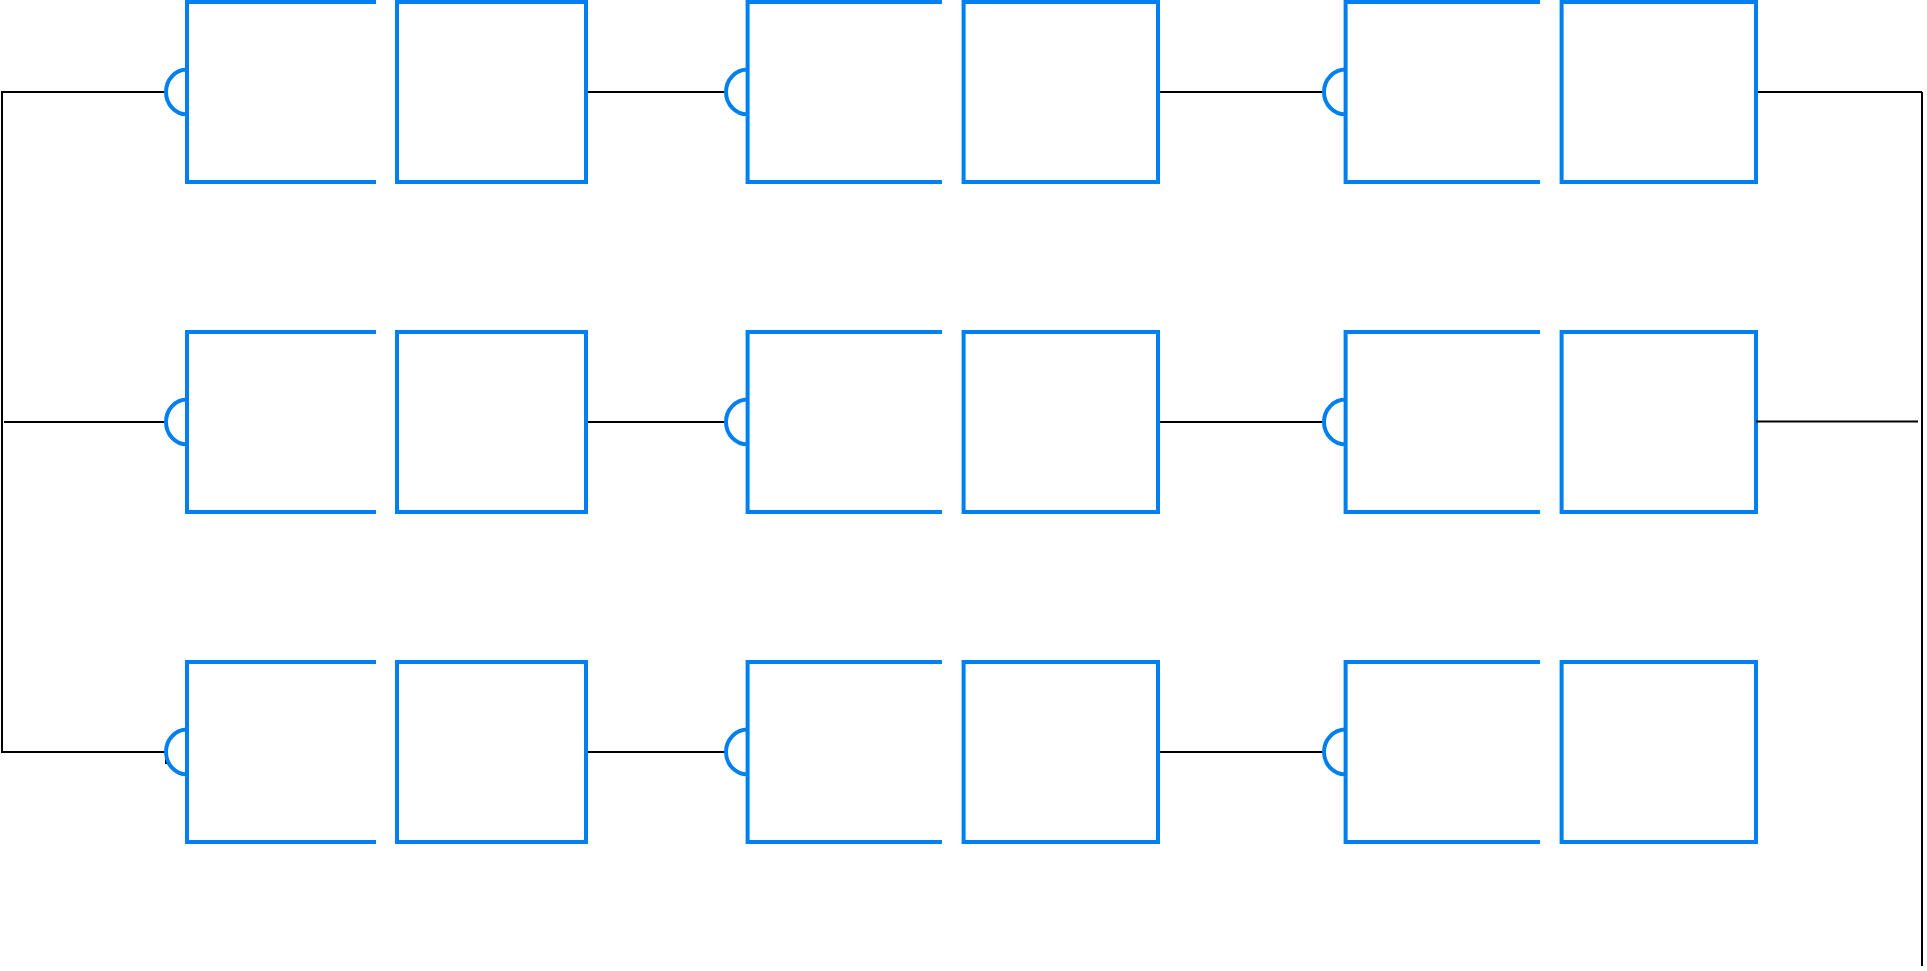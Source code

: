 <mxfile version="13.9.9" type="device"><diagram id="0d3Ok10Lg04onuyqxvQ9" name="第 1 页"><mxGraphModel dx="1422" dy="814" grid="0" gridSize="10" guides="1" tooltips="1" connect="1" arrows="1" fold="1" page="0" pageScale="1" pageWidth="827" pageHeight="1169" math="0" shadow="0"><root><mxCell id="0"/><mxCell id="1" parent="0"/><mxCell id="cSvsx9AXBTl04BQE6IOS-14" style="edgeStyle=orthogonalEdgeStyle;rounded=0;orthogonalLoop=1;jettySize=auto;html=1;entryX=1;entryY=0.433;entryDx=0;entryDy=0;entryPerimeter=0;endArrow=none;endFill=0;" edge="1" parent="1" source="cSvsx9AXBTl04BQE6IOS-1" target="cSvsx9AXBTl04BQE6IOS-4"><mxGeometry relative="1" as="geometry"><Array as="points"><mxPoint x="23" y="302"/><mxPoint x="23" y="632"/><mxPoint x="105" y="632"/></Array></mxGeometry></mxCell><mxCell id="cSvsx9AXBTl04BQE6IOS-25" value="" style="edgeStyle=none;rounded=0;orthogonalLoop=1;jettySize=auto;html=1;endArrow=none;endFill=0;" edge="1" parent="1" source="cSvsx9AXBTl04BQE6IOS-1" target="cSvsx9AXBTl04BQE6IOS-8"><mxGeometry relative="1" as="geometry"/></mxCell><mxCell id="cSvsx9AXBTl04BQE6IOS-1" value="" style="html=1;verticalLabelPosition=bottom;align=center;labelBackgroundColor=#ffffff;verticalAlign=top;strokeWidth=2;strokeColor=#0080F0;shadow=0;dashed=0;shape=mxgraph.ios7.icons.battery;rotation=-180;" vertex="1" parent="1"><mxGeometry x="105" y="257" width="210" height="90" as="geometry"/></mxCell><mxCell id="cSvsx9AXBTl04BQE6IOS-16" style="edgeStyle=none;rounded=0;orthogonalLoop=1;jettySize=auto;html=1;endArrow=none;endFill=0;" edge="1" parent="1" source="cSvsx9AXBTl04BQE6IOS-3"><mxGeometry relative="1" as="geometry"><mxPoint x="24" y="467" as="targetPoint"/></mxGeometry></mxCell><mxCell id="cSvsx9AXBTl04BQE6IOS-26" value="" style="edgeStyle=none;rounded=0;orthogonalLoop=1;jettySize=auto;html=1;endArrow=none;endFill=0;" edge="1" parent="1" source="cSvsx9AXBTl04BQE6IOS-3" target="cSvsx9AXBTl04BQE6IOS-9"><mxGeometry relative="1" as="geometry"/></mxCell><mxCell id="cSvsx9AXBTl04BQE6IOS-3" value="" style="html=1;verticalLabelPosition=bottom;align=center;labelBackgroundColor=#ffffff;verticalAlign=top;strokeWidth=2;strokeColor=#0080F0;shadow=0;dashed=0;shape=mxgraph.ios7.icons.battery;rotation=-180;" vertex="1" parent="1"><mxGeometry x="105" y="422" width="210" height="90" as="geometry"/></mxCell><mxCell id="cSvsx9AXBTl04BQE6IOS-27" value="" style="edgeStyle=none;rounded=0;orthogonalLoop=1;jettySize=auto;html=1;endArrow=none;endFill=0;" edge="1" parent="1" source="cSvsx9AXBTl04BQE6IOS-4" target="cSvsx9AXBTl04BQE6IOS-10"><mxGeometry relative="1" as="geometry"/></mxCell><mxCell id="cSvsx9AXBTl04BQE6IOS-4" value="" style="html=1;verticalLabelPosition=bottom;align=center;labelBackgroundColor=#ffffff;verticalAlign=top;strokeWidth=2;strokeColor=#0080F0;shadow=0;dashed=0;shape=mxgraph.ios7.icons.battery;rotation=-180;" vertex="1" parent="1"><mxGeometry x="105" y="587" width="210" height="90" as="geometry"/></mxCell><mxCell id="cSvsx9AXBTl04BQE6IOS-28" value="" style="edgeStyle=none;rounded=0;orthogonalLoop=1;jettySize=auto;html=1;endArrow=none;endFill=0;" edge="1" parent="1" source="cSvsx9AXBTl04BQE6IOS-8" target="cSvsx9AXBTl04BQE6IOS-11"><mxGeometry relative="1" as="geometry"/></mxCell><mxCell id="cSvsx9AXBTl04BQE6IOS-8" value="" style="html=1;verticalLabelPosition=bottom;align=center;labelBackgroundColor=#ffffff;verticalAlign=top;strokeWidth=2;strokeColor=#0080F0;shadow=0;dashed=0;shape=mxgraph.ios7.icons.battery;rotation=-180;" vertex="1" parent="1"><mxGeometry x="385" y="257" width="216" height="90" as="geometry"/></mxCell><mxCell id="cSvsx9AXBTl04BQE6IOS-29" value="" style="edgeStyle=none;rounded=0;orthogonalLoop=1;jettySize=auto;html=1;endArrow=none;endFill=0;" edge="1" parent="1" source="cSvsx9AXBTl04BQE6IOS-9" target="cSvsx9AXBTl04BQE6IOS-12"><mxGeometry relative="1" as="geometry"/></mxCell><mxCell id="cSvsx9AXBTl04BQE6IOS-9" value="" style="html=1;verticalLabelPosition=bottom;align=center;labelBackgroundColor=#ffffff;verticalAlign=top;strokeWidth=2;strokeColor=#0080F0;shadow=0;dashed=0;shape=mxgraph.ios7.icons.battery;rotation=-180;" vertex="1" parent="1"><mxGeometry x="385" y="422" width="216" height="90" as="geometry"/></mxCell><mxCell id="cSvsx9AXBTl04BQE6IOS-30" value="" style="edgeStyle=none;rounded=0;orthogonalLoop=1;jettySize=auto;html=1;endArrow=none;endFill=0;" edge="1" parent="1" source="cSvsx9AXBTl04BQE6IOS-10" target="cSvsx9AXBTl04BQE6IOS-13"><mxGeometry relative="1" as="geometry"/></mxCell><mxCell id="cSvsx9AXBTl04BQE6IOS-10" value="" style="html=1;verticalLabelPosition=bottom;align=center;labelBackgroundColor=#ffffff;verticalAlign=top;strokeWidth=2;strokeColor=#0080F0;shadow=0;dashed=0;shape=mxgraph.ios7.icons.battery;rotation=-180;" vertex="1" parent="1"><mxGeometry x="385" y="587" width="216" height="90" as="geometry"/></mxCell><mxCell id="cSvsx9AXBTl04BQE6IOS-39" style="edgeStyle=none;rounded=0;orthogonalLoop=1;jettySize=auto;html=1;endArrow=none;endFill=0;" edge="1" parent="1" source="cSvsx9AXBTl04BQE6IOS-11"><mxGeometry relative="1" as="geometry"><mxPoint x="983" y="302" as="targetPoint"/></mxGeometry></mxCell><mxCell id="cSvsx9AXBTl04BQE6IOS-11" value="" style="html=1;verticalLabelPosition=bottom;align=center;labelBackgroundColor=#ffffff;verticalAlign=top;strokeWidth=2;strokeColor=#0080F0;shadow=0;dashed=0;shape=mxgraph.ios7.icons.battery;rotation=-180;" vertex="1" parent="1"><mxGeometry x="684" y="257" width="216" height="90" as="geometry"/></mxCell><mxCell id="cSvsx9AXBTl04BQE6IOS-12" value="" style="html=1;verticalLabelPosition=bottom;align=center;labelBackgroundColor=#ffffff;verticalAlign=top;strokeWidth=2;strokeColor=#0080F0;shadow=0;dashed=0;shape=mxgraph.ios7.icons.battery;rotation=-180;" vertex="1" parent="1"><mxGeometry x="684" y="422" width="216" height="90" as="geometry"/></mxCell><mxCell id="cSvsx9AXBTl04BQE6IOS-13" value="" style="html=1;verticalLabelPosition=bottom;align=center;labelBackgroundColor=#ffffff;verticalAlign=top;strokeWidth=2;strokeColor=#0080F0;shadow=0;dashed=0;shape=mxgraph.ios7.icons.battery;rotation=-180;" vertex="1" parent="1"><mxGeometry x="684" y="587" width="216" height="90" as="geometry"/></mxCell><mxCell id="cSvsx9AXBTl04BQE6IOS-38" style="edgeStyle=none;rounded=0;orthogonalLoop=1;jettySize=auto;html=1;endArrow=none;endFill=0;" edge="1" parent="1"><mxGeometry relative="1" as="geometry"><mxPoint x="900" y="466.71" as="targetPoint"/><mxPoint x="981" y="466.71" as="sourcePoint"/></mxGeometry></mxCell><mxCell id="cSvsx9AXBTl04BQE6IOS-40" value="" style="endArrow=none;html=1;" edge="1" parent="1"><mxGeometry width="50" height="50" relative="1" as="geometry"><mxPoint x="983" y="739" as="sourcePoint"/><mxPoint x="983" y="302" as="targetPoint"/></mxGeometry></mxCell></root></mxGraphModel></diagram></mxfile>